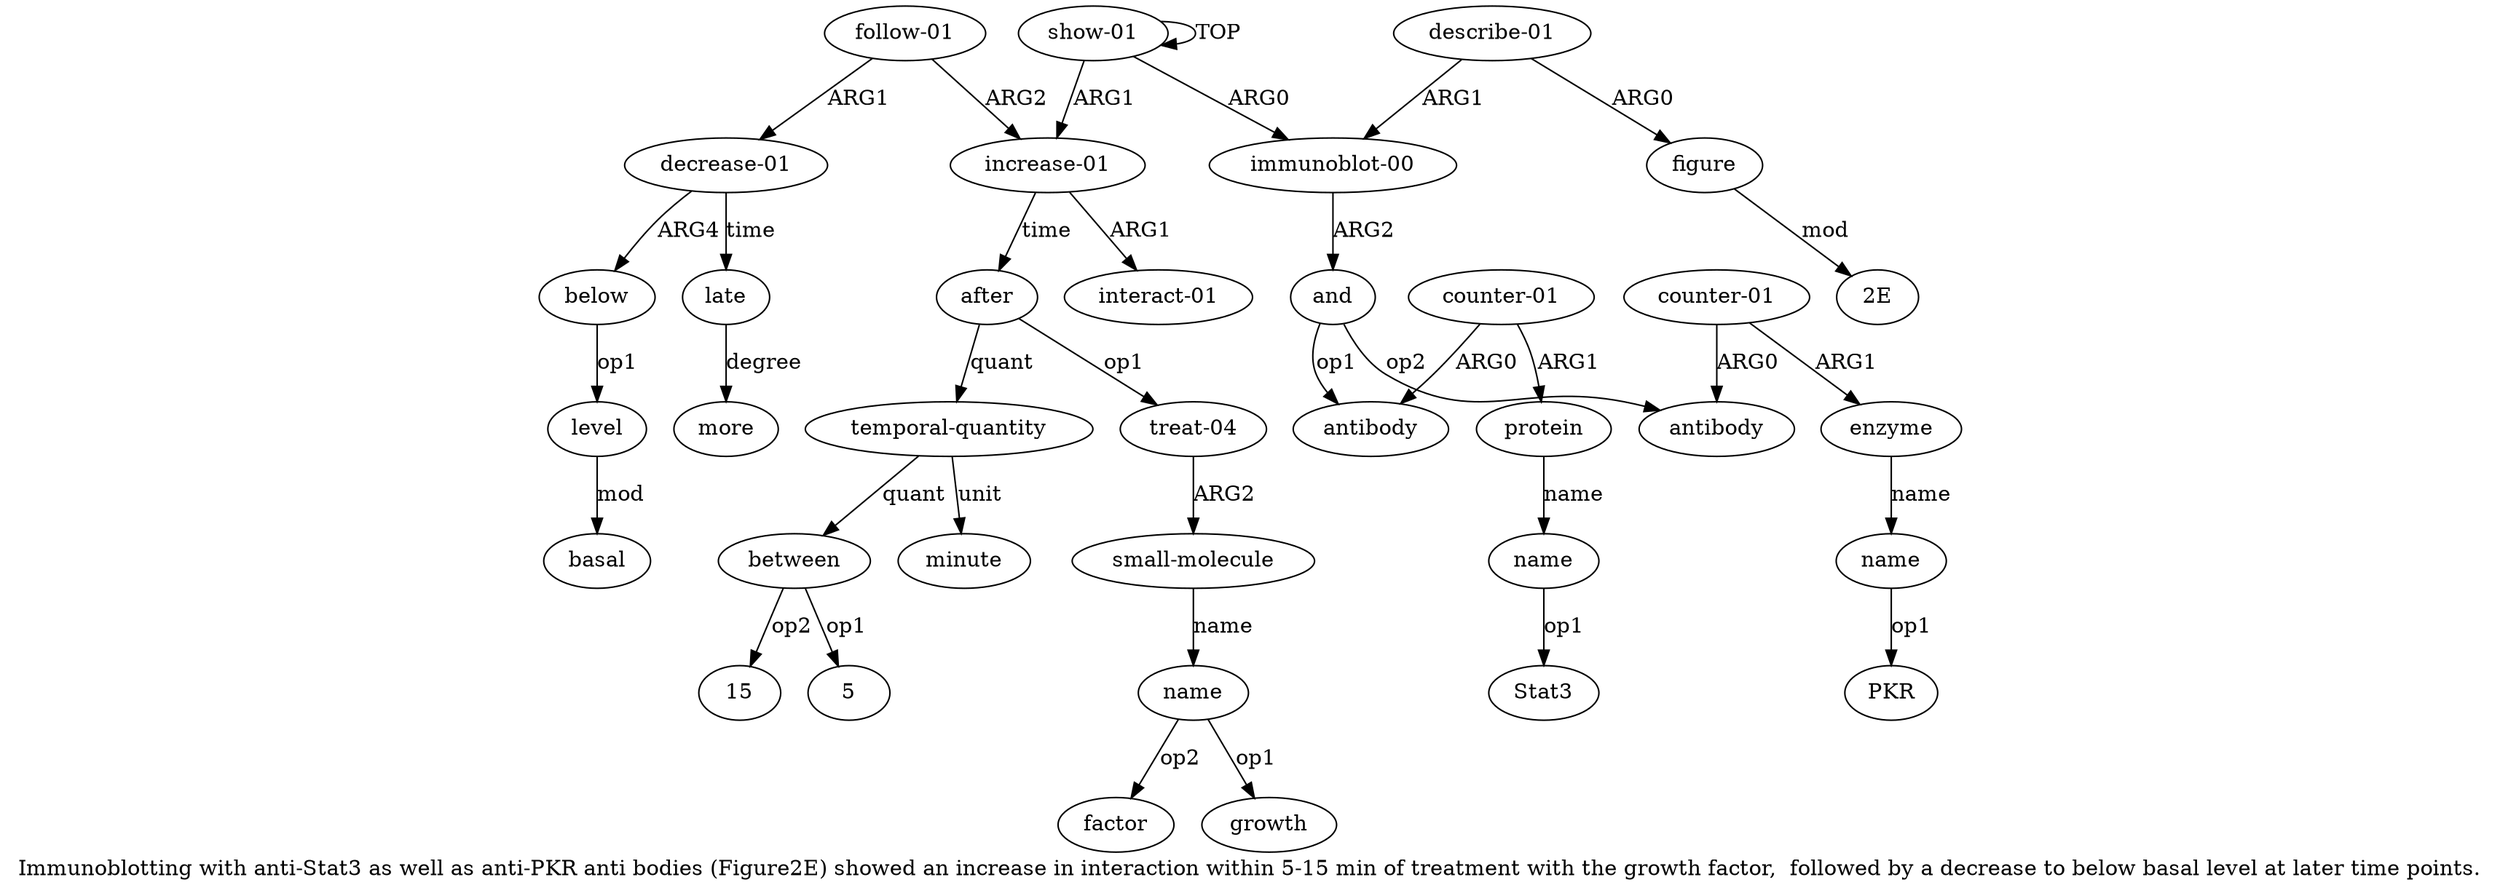 digraph  {
	graph [label="Immunoblotting with anti-Stat3 as well as anti-PKR anti bodies (Figure2E) showed an increase in interaction within 5-15 min of treatment \
with the growth factor,  followed by a decrease to below basal level at later time points."];
	node [label="\N"];
	a20	 [color=black,
		gold_ind=20,
		gold_label=between,
		label=between,
		test_ind=20,
		test_label=between];
	"a20 5"	 [color=black,
		gold_ind=-1,
		gold_label=5,
		label=5,
		test_ind=-1,
		test_label=5];
	a20 -> "a20 5" [key=0,
	color=black,
	gold_label=op1,
	label=op1,
	test_label=op1];
"a20 15" [color=black,
	gold_ind=-1,
	gold_label=15,
	label=15,
	test_ind=-1,
	test_label=15];
a20 -> "a20 15" [key=0,
color=black,
gold_label=op2,
label=op2,
test_label=op2];
a21 [color=black,
gold_ind=21,
gold_label=minute,
label=minute,
test_ind=21,
test_label=minute];
a22 [color=black,
gold_ind=22,
gold_label="follow-01",
label="follow-01",
test_ind=22,
test_label="follow-01"];
a23 [color=black,
gold_ind=23,
gold_label="decrease-01",
label="decrease-01",
test_ind=23,
test_label="decrease-01"];
a22 -> a23 [key=0,
color=black,
gold_label=ARG1,
label=ARG1,
test_label=ARG1];
a13 [color=black,
gold_ind=13,
gold_label="increase-01",
label="increase-01",
test_ind=13,
test_label="increase-01"];
a22 -> a13 [key=0,
color=black,
gold_label=ARG2,
label=ARG2,
test_label=ARG2];
a24 [color=black,
gold_ind=24,
gold_label=below,
label=below,
test_ind=24,
test_label=below];
a23 -> a24 [key=0,
color=black,
gold_label=ARG4,
label=ARG4,
test_label=ARG4];
a27 [color=black,
gold_ind=27,
gold_label=late,
label=late,
test_ind=27,
test_label=late];
a23 -> a27 [key=0,
color=black,
gold_label=time,
label=time,
test_label=time];
a25 [color=black,
gold_ind=25,
gold_label=level,
label=level,
test_ind=25,
test_label=level];
a24 -> a25 [key=0,
color=black,
gold_label=op1,
label=op1,
test_label=op1];
a26 [color=black,
gold_ind=26,
gold_label=basal,
label=basal,
test_ind=26,
test_label=basal];
a25 -> a26 [key=0,
color=black,
gold_label=mod,
label=mod,
test_label=mod];
a28 [color=black,
gold_ind=28,
gold_label=more,
label=more,
test_ind=28,
test_label=more];
a27 -> a28 [key=0,
color=black,
gold_label=degree,
label=degree,
test_label=degree];
"a18 factor" [color=black,
gold_ind=-1,
gold_label=factor,
label=factor,
test_ind=-1,
test_label=factor];
"a10 PKR" [color=black,
gold_ind=-1,
gold_label=PKR,
label=PKR,
test_ind=-1,
test_label=PKR];
"a12 2E" [color=black,
gold_ind=-1,
gold_label="2E",
label="2E",
test_ind=-1,
test_label="2E"];
a15 [color=black,
gold_ind=15,
gold_label=after,
label=after,
test_ind=15,
test_label=after];
a16 [color=black,
gold_ind=16,
gold_label="treat-04",
label="treat-04",
test_ind=16,
test_label="treat-04"];
a15 -> a16 [key=0,
color=black,
gold_label=op1,
label=op1,
test_label=op1];
a19 [color=black,
gold_ind=19,
gold_label="temporal-quantity",
label="temporal-quantity",
test_ind=19,
test_label="temporal-quantity"];
a15 -> a19 [key=0,
color=black,
gold_label=quant,
label=quant,
test_label=quant];
a14 [color=black,
gold_ind=14,
gold_label="interact-01",
label="interact-01",
test_ind=14,
test_label="interact-01"];
a17 [color=black,
gold_ind=17,
gold_label="small-molecule",
label="small-molecule",
test_ind=17,
test_label="small-molecule"];
a18 [color=black,
gold_ind=18,
gold_label=name,
label=name,
test_ind=18,
test_label=name];
a17 -> a18 [key=0,
color=black,
gold_label=name,
label=name,
test_label=name];
a16 -> a17 [key=0,
color=black,
gold_label=ARG2,
label=ARG2,
test_label=ARG2];
a11 [color=black,
gold_ind=11,
gold_label="describe-01",
label="describe-01",
test_ind=11,
test_label="describe-01"];
a12 [color=black,
gold_ind=12,
gold_label=figure,
label=figure,
test_ind=12,
test_label=figure];
a11 -> a12 [key=0,
color=black,
gold_label=ARG0,
label=ARG0,
test_label=ARG0];
a1 [color=black,
gold_ind=1,
gold_label="immunoblot-00",
label="immunoblot-00",
test_ind=1,
test_label="immunoblot-00"];
a11 -> a1 [key=0,
color=black,
gold_label=ARG1,
label=ARG1,
test_label=ARG1];
a10 [color=black,
gold_ind=10,
gold_label=name,
label=name,
test_ind=10,
test_label=name];
a10 -> "a10 PKR" [key=0,
color=black,
gold_label=op1,
label=op1,
test_label=op1];
a13 -> a15 [key=0,
color=black,
gold_label=time,
label=time,
test_label=time];
a13 -> a14 [key=0,
color=black,
gold_label=ARG1,
label=ARG1,
test_label=ARG1];
a12 -> "a12 2E" [key=0,
color=black,
gold_label=mod,
label=mod,
test_label=mod];
a19 -> a20 [key=0,
color=black,
gold_label=quant,
label=quant,
test_label=quant];
a19 -> a21 [key=0,
color=black,
gold_label=unit,
label=unit,
test_label=unit];
a18 -> "a18 factor" [key=0,
color=black,
gold_label=op2,
label=op2,
test_label=op2];
"a18 growth" [color=black,
gold_ind=-1,
gold_label=growth,
label=growth,
test_ind=-1,
test_label=growth];
a18 -> "a18 growth" [key=0,
color=black,
gold_label=op1,
label=op1,
test_label=op1];
a2 [color=black,
gold_ind=2,
gold_label=and,
label=and,
test_ind=2,
test_label=and];
a1 -> a2 [key=0,
color=black,
gold_label=ARG2,
label=ARG2,
test_label=ARG2];
a0 [color=black,
gold_ind=0,
gold_label="show-01",
label="show-01",
test_ind=0,
test_label="show-01"];
a0 -> a13 [key=0,
color=black,
gold_label=ARG1,
label=ARG1,
test_label=ARG1];
a0 -> a1 [key=0,
color=black,
gold_label=ARG0,
label=ARG0,
test_label=ARG0];
a0 -> a0 [key=0,
color=black,
gold_label=TOP,
label=TOP,
test_label=TOP];
a3 [color=black,
gold_ind=3,
gold_label=antibody,
label=antibody,
test_ind=3,
test_label=antibody];
a2 -> a3 [key=0,
color=black,
gold_label=op1,
label=op1,
test_label=op1];
a7 [color=black,
gold_ind=7,
gold_label=antibody,
label=antibody,
test_ind=7,
test_label=antibody];
a2 -> a7 [key=0,
color=black,
gold_label=op2,
label=op2,
test_label=op2];
a5 [color=black,
gold_ind=5,
gold_label=protein,
label=protein,
test_ind=5,
test_label=protein];
a6 [color=black,
gold_ind=6,
gold_label=name,
label=name,
test_ind=6,
test_label=name];
a5 -> a6 [key=0,
color=black,
gold_label=name,
label=name,
test_label=name];
a4 [color=black,
gold_ind=4,
gold_label="counter-01",
label="counter-01",
test_ind=4,
test_label="counter-01"];
a4 -> a3 [key=0,
color=black,
gold_label=ARG0,
label=ARG0,
test_label=ARG0];
a4 -> a5 [key=0,
color=black,
gold_label=ARG1,
label=ARG1,
test_label=ARG1];
"a6 Stat3" [color=black,
gold_ind=-1,
gold_label=Stat3,
label=Stat3,
test_ind=-1,
test_label=Stat3];
a6 -> "a6 Stat3" [key=0,
color=black,
gold_label=op1,
label=op1,
test_label=op1];
a9 [color=black,
gold_ind=9,
gold_label=enzyme,
label=enzyme,
test_ind=9,
test_label=enzyme];
a9 -> a10 [key=0,
color=black,
gold_label=name,
label=name,
test_label=name];
a8 [color=black,
gold_ind=8,
gold_label="counter-01",
label="counter-01",
test_ind=8,
test_label="counter-01"];
a8 -> a7 [key=0,
color=black,
gold_label=ARG0,
label=ARG0,
test_label=ARG0];
a8 -> a9 [key=0,
color=black,
gold_label=ARG1,
label=ARG1,
test_label=ARG1];
}
